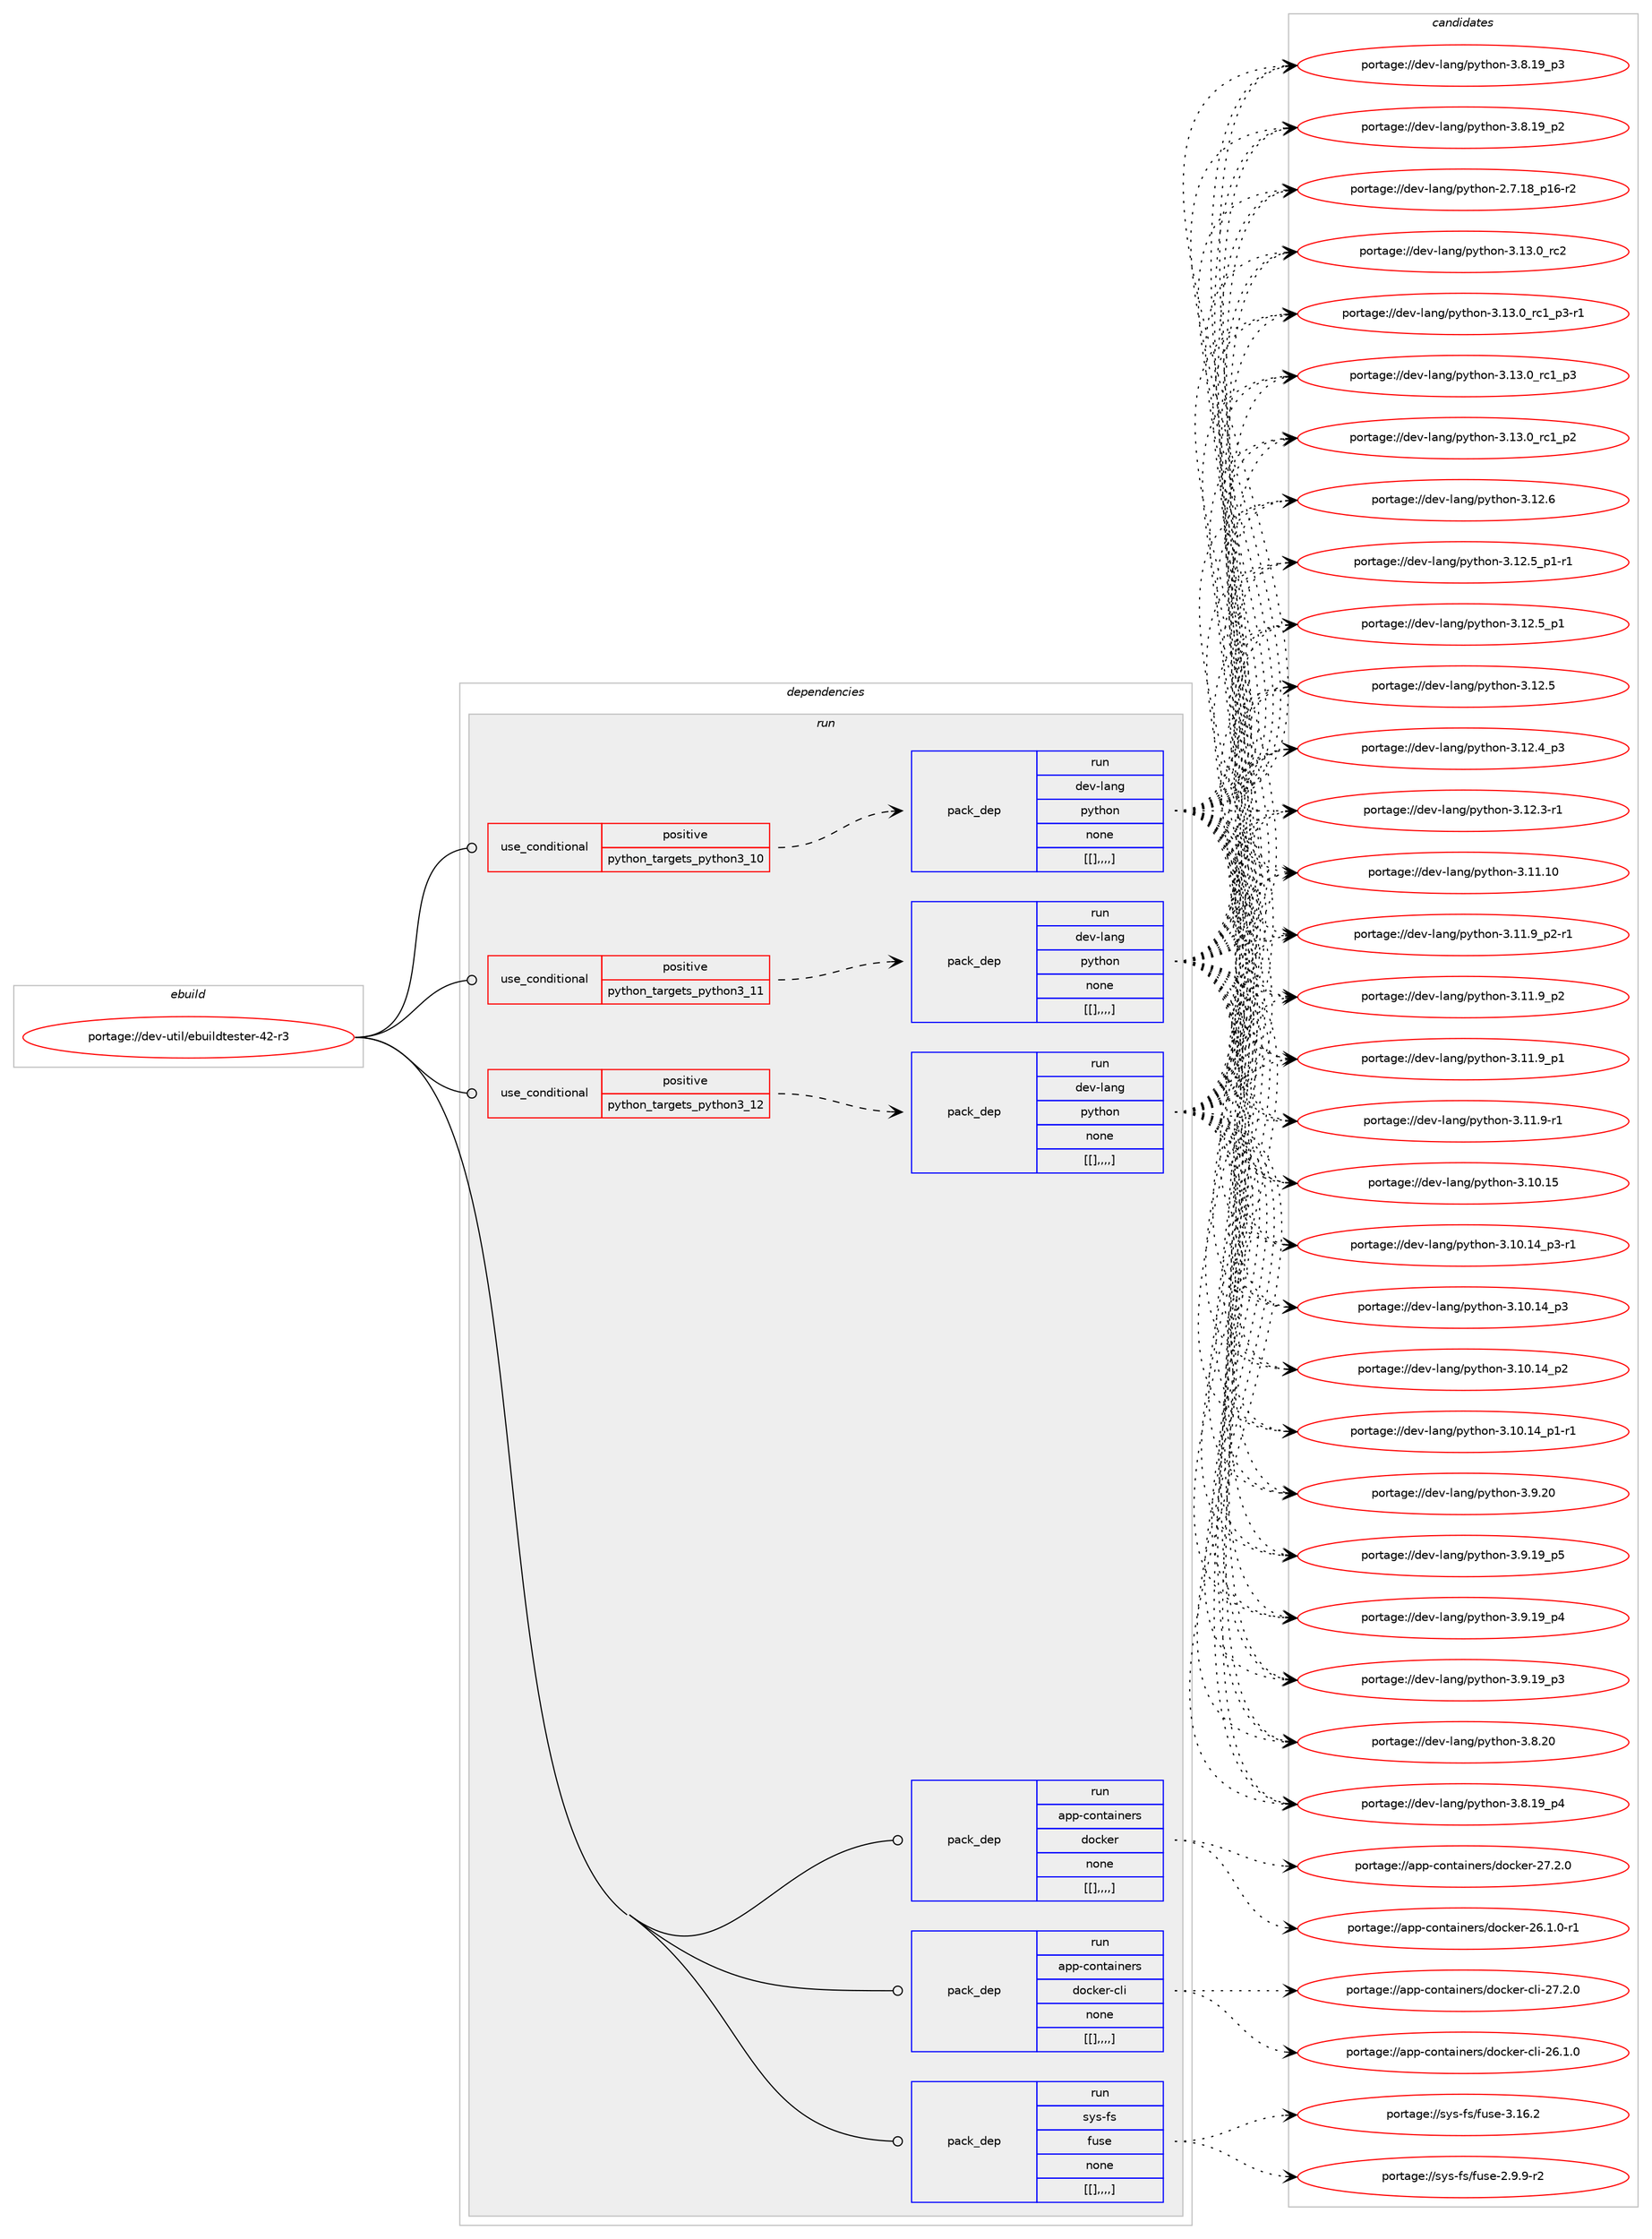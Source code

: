 digraph prolog {

# *************
# Graph options
# *************

newrank=true;
concentrate=true;
compound=true;
graph [rankdir=LR,fontname=Helvetica,fontsize=10,ranksep=1.5];#, ranksep=2.5, nodesep=0.2];
edge  [arrowhead=vee];
node  [fontname=Helvetica,fontsize=10];

# **********
# The ebuild
# **********

subgraph cluster_leftcol {
color=gray;
label=<<i>ebuild</i>>;
id [label="portage://dev-util/ebuildtester-42-r3", color=red, width=4, href="../dev-util/ebuildtester-42-r3.svg"];
}

# ****************
# The dependencies
# ****************

subgraph cluster_midcol {
color=gray;
label=<<i>dependencies</i>>;
subgraph cluster_compile {
fillcolor="#eeeeee";
style=filled;
label=<<i>compile</i>>;
}
subgraph cluster_compileandrun {
fillcolor="#eeeeee";
style=filled;
label=<<i>compile and run</i>>;
}
subgraph cluster_run {
fillcolor="#eeeeee";
style=filled;
label=<<i>run</i>>;
subgraph cond62122 {
dependency217896 [label=<<TABLE BORDER="0" CELLBORDER="1" CELLSPACING="0" CELLPADDING="4"><TR><TD ROWSPAN="3" CELLPADDING="10">use_conditional</TD></TR><TR><TD>positive</TD></TR><TR><TD>python_targets_python3_10</TD></TR></TABLE>>, shape=none, color=red];
subgraph pack154374 {
dependency217897 [label=<<TABLE BORDER="0" CELLBORDER="1" CELLSPACING="0" CELLPADDING="4" WIDTH="220"><TR><TD ROWSPAN="6" CELLPADDING="30">pack_dep</TD></TR><TR><TD WIDTH="110">run</TD></TR><TR><TD>dev-lang</TD></TR><TR><TD>python</TD></TR><TR><TD>none</TD></TR><TR><TD>[[],,,,]</TD></TR></TABLE>>, shape=none, color=blue];
}
dependency217896:e -> dependency217897:w [weight=20,style="dashed",arrowhead="vee"];
}
id:e -> dependency217896:w [weight=20,style="solid",arrowhead="odot"];
subgraph cond62123 {
dependency217898 [label=<<TABLE BORDER="0" CELLBORDER="1" CELLSPACING="0" CELLPADDING="4"><TR><TD ROWSPAN="3" CELLPADDING="10">use_conditional</TD></TR><TR><TD>positive</TD></TR><TR><TD>python_targets_python3_11</TD></TR></TABLE>>, shape=none, color=red];
subgraph pack154375 {
dependency217899 [label=<<TABLE BORDER="0" CELLBORDER="1" CELLSPACING="0" CELLPADDING="4" WIDTH="220"><TR><TD ROWSPAN="6" CELLPADDING="30">pack_dep</TD></TR><TR><TD WIDTH="110">run</TD></TR><TR><TD>dev-lang</TD></TR><TR><TD>python</TD></TR><TR><TD>none</TD></TR><TR><TD>[[],,,,]</TD></TR></TABLE>>, shape=none, color=blue];
}
dependency217898:e -> dependency217899:w [weight=20,style="dashed",arrowhead="vee"];
}
id:e -> dependency217898:w [weight=20,style="solid",arrowhead="odot"];
subgraph cond62124 {
dependency217900 [label=<<TABLE BORDER="0" CELLBORDER="1" CELLSPACING="0" CELLPADDING="4"><TR><TD ROWSPAN="3" CELLPADDING="10">use_conditional</TD></TR><TR><TD>positive</TD></TR><TR><TD>python_targets_python3_12</TD></TR></TABLE>>, shape=none, color=red];
subgraph pack154376 {
dependency217901 [label=<<TABLE BORDER="0" CELLBORDER="1" CELLSPACING="0" CELLPADDING="4" WIDTH="220"><TR><TD ROWSPAN="6" CELLPADDING="30">pack_dep</TD></TR><TR><TD WIDTH="110">run</TD></TR><TR><TD>dev-lang</TD></TR><TR><TD>python</TD></TR><TR><TD>none</TD></TR><TR><TD>[[],,,,]</TD></TR></TABLE>>, shape=none, color=blue];
}
dependency217900:e -> dependency217901:w [weight=20,style="dashed",arrowhead="vee"];
}
id:e -> dependency217900:w [weight=20,style="solid",arrowhead="odot"];
subgraph pack154377 {
dependency217902 [label=<<TABLE BORDER="0" CELLBORDER="1" CELLSPACING="0" CELLPADDING="4" WIDTH="220"><TR><TD ROWSPAN="6" CELLPADDING="30">pack_dep</TD></TR><TR><TD WIDTH="110">run</TD></TR><TR><TD>app-containers</TD></TR><TR><TD>docker</TD></TR><TR><TD>none</TD></TR><TR><TD>[[],,,,]</TD></TR></TABLE>>, shape=none, color=blue];
}
id:e -> dependency217902:w [weight=20,style="solid",arrowhead="odot"];
subgraph pack154378 {
dependency217903 [label=<<TABLE BORDER="0" CELLBORDER="1" CELLSPACING="0" CELLPADDING="4" WIDTH="220"><TR><TD ROWSPAN="6" CELLPADDING="30">pack_dep</TD></TR><TR><TD WIDTH="110">run</TD></TR><TR><TD>app-containers</TD></TR><TR><TD>docker-cli</TD></TR><TR><TD>none</TD></TR><TR><TD>[[],,,,]</TD></TR></TABLE>>, shape=none, color=blue];
}
id:e -> dependency217903:w [weight=20,style="solid",arrowhead="odot"];
subgraph pack154379 {
dependency217904 [label=<<TABLE BORDER="0" CELLBORDER="1" CELLSPACING="0" CELLPADDING="4" WIDTH="220"><TR><TD ROWSPAN="6" CELLPADDING="30">pack_dep</TD></TR><TR><TD WIDTH="110">run</TD></TR><TR><TD>sys-fs</TD></TR><TR><TD>fuse</TD></TR><TR><TD>none</TD></TR><TR><TD>[[],,,,]</TD></TR></TABLE>>, shape=none, color=blue];
}
id:e -> dependency217904:w [weight=20,style="solid",arrowhead="odot"];
}
}

# **************
# The candidates
# **************

subgraph cluster_choices {
rank=same;
color=gray;
label=<<i>candidates</i>>;

subgraph choice154374 {
color=black;
nodesep=1;
choice10010111845108971101034711212111610411111045514649514648951149950 [label="portage://dev-lang/python-3.13.0_rc2", color=red, width=4,href="../dev-lang/python-3.13.0_rc2.svg"];
choice1001011184510897110103471121211161041111104551464951464895114994995112514511449 [label="portage://dev-lang/python-3.13.0_rc1_p3-r1", color=red, width=4,href="../dev-lang/python-3.13.0_rc1_p3-r1.svg"];
choice100101118451089711010347112121116104111110455146495146489511499499511251 [label="portage://dev-lang/python-3.13.0_rc1_p3", color=red, width=4,href="../dev-lang/python-3.13.0_rc1_p3.svg"];
choice100101118451089711010347112121116104111110455146495146489511499499511250 [label="portage://dev-lang/python-3.13.0_rc1_p2", color=red, width=4,href="../dev-lang/python-3.13.0_rc1_p2.svg"];
choice10010111845108971101034711212111610411111045514649504654 [label="portage://dev-lang/python-3.12.6", color=red, width=4,href="../dev-lang/python-3.12.6.svg"];
choice1001011184510897110103471121211161041111104551464950465395112494511449 [label="portage://dev-lang/python-3.12.5_p1-r1", color=red, width=4,href="../dev-lang/python-3.12.5_p1-r1.svg"];
choice100101118451089711010347112121116104111110455146495046539511249 [label="portage://dev-lang/python-3.12.5_p1", color=red, width=4,href="../dev-lang/python-3.12.5_p1.svg"];
choice10010111845108971101034711212111610411111045514649504653 [label="portage://dev-lang/python-3.12.5", color=red, width=4,href="../dev-lang/python-3.12.5.svg"];
choice100101118451089711010347112121116104111110455146495046529511251 [label="portage://dev-lang/python-3.12.4_p3", color=red, width=4,href="../dev-lang/python-3.12.4_p3.svg"];
choice100101118451089711010347112121116104111110455146495046514511449 [label="portage://dev-lang/python-3.12.3-r1", color=red, width=4,href="../dev-lang/python-3.12.3-r1.svg"];
choice1001011184510897110103471121211161041111104551464949464948 [label="portage://dev-lang/python-3.11.10", color=red, width=4,href="../dev-lang/python-3.11.10.svg"];
choice1001011184510897110103471121211161041111104551464949465795112504511449 [label="portage://dev-lang/python-3.11.9_p2-r1", color=red, width=4,href="../dev-lang/python-3.11.9_p2-r1.svg"];
choice100101118451089711010347112121116104111110455146494946579511250 [label="portage://dev-lang/python-3.11.9_p2", color=red, width=4,href="../dev-lang/python-3.11.9_p2.svg"];
choice100101118451089711010347112121116104111110455146494946579511249 [label="portage://dev-lang/python-3.11.9_p1", color=red, width=4,href="../dev-lang/python-3.11.9_p1.svg"];
choice100101118451089711010347112121116104111110455146494946574511449 [label="portage://dev-lang/python-3.11.9-r1", color=red, width=4,href="../dev-lang/python-3.11.9-r1.svg"];
choice1001011184510897110103471121211161041111104551464948464953 [label="portage://dev-lang/python-3.10.15", color=red, width=4,href="../dev-lang/python-3.10.15.svg"];
choice100101118451089711010347112121116104111110455146494846495295112514511449 [label="portage://dev-lang/python-3.10.14_p3-r1", color=red, width=4,href="../dev-lang/python-3.10.14_p3-r1.svg"];
choice10010111845108971101034711212111610411111045514649484649529511251 [label="portage://dev-lang/python-3.10.14_p3", color=red, width=4,href="../dev-lang/python-3.10.14_p3.svg"];
choice10010111845108971101034711212111610411111045514649484649529511250 [label="portage://dev-lang/python-3.10.14_p2", color=red, width=4,href="../dev-lang/python-3.10.14_p2.svg"];
choice100101118451089711010347112121116104111110455146494846495295112494511449 [label="portage://dev-lang/python-3.10.14_p1-r1", color=red, width=4,href="../dev-lang/python-3.10.14_p1-r1.svg"];
choice10010111845108971101034711212111610411111045514657465048 [label="portage://dev-lang/python-3.9.20", color=red, width=4,href="../dev-lang/python-3.9.20.svg"];
choice100101118451089711010347112121116104111110455146574649579511253 [label="portage://dev-lang/python-3.9.19_p5", color=red, width=4,href="../dev-lang/python-3.9.19_p5.svg"];
choice100101118451089711010347112121116104111110455146574649579511252 [label="portage://dev-lang/python-3.9.19_p4", color=red, width=4,href="../dev-lang/python-3.9.19_p4.svg"];
choice100101118451089711010347112121116104111110455146574649579511251 [label="portage://dev-lang/python-3.9.19_p3", color=red, width=4,href="../dev-lang/python-3.9.19_p3.svg"];
choice10010111845108971101034711212111610411111045514656465048 [label="portage://dev-lang/python-3.8.20", color=red, width=4,href="../dev-lang/python-3.8.20.svg"];
choice100101118451089711010347112121116104111110455146564649579511252 [label="portage://dev-lang/python-3.8.19_p4", color=red, width=4,href="../dev-lang/python-3.8.19_p4.svg"];
choice100101118451089711010347112121116104111110455146564649579511251 [label="portage://dev-lang/python-3.8.19_p3", color=red, width=4,href="../dev-lang/python-3.8.19_p3.svg"];
choice100101118451089711010347112121116104111110455146564649579511250 [label="portage://dev-lang/python-3.8.19_p2", color=red, width=4,href="../dev-lang/python-3.8.19_p2.svg"];
choice100101118451089711010347112121116104111110455046554649569511249544511450 [label="portage://dev-lang/python-2.7.18_p16-r2", color=red, width=4,href="../dev-lang/python-2.7.18_p16-r2.svg"];
dependency217897:e -> choice10010111845108971101034711212111610411111045514649514648951149950:w [style=dotted,weight="100"];
dependency217897:e -> choice1001011184510897110103471121211161041111104551464951464895114994995112514511449:w [style=dotted,weight="100"];
dependency217897:e -> choice100101118451089711010347112121116104111110455146495146489511499499511251:w [style=dotted,weight="100"];
dependency217897:e -> choice100101118451089711010347112121116104111110455146495146489511499499511250:w [style=dotted,weight="100"];
dependency217897:e -> choice10010111845108971101034711212111610411111045514649504654:w [style=dotted,weight="100"];
dependency217897:e -> choice1001011184510897110103471121211161041111104551464950465395112494511449:w [style=dotted,weight="100"];
dependency217897:e -> choice100101118451089711010347112121116104111110455146495046539511249:w [style=dotted,weight="100"];
dependency217897:e -> choice10010111845108971101034711212111610411111045514649504653:w [style=dotted,weight="100"];
dependency217897:e -> choice100101118451089711010347112121116104111110455146495046529511251:w [style=dotted,weight="100"];
dependency217897:e -> choice100101118451089711010347112121116104111110455146495046514511449:w [style=dotted,weight="100"];
dependency217897:e -> choice1001011184510897110103471121211161041111104551464949464948:w [style=dotted,weight="100"];
dependency217897:e -> choice1001011184510897110103471121211161041111104551464949465795112504511449:w [style=dotted,weight="100"];
dependency217897:e -> choice100101118451089711010347112121116104111110455146494946579511250:w [style=dotted,weight="100"];
dependency217897:e -> choice100101118451089711010347112121116104111110455146494946579511249:w [style=dotted,weight="100"];
dependency217897:e -> choice100101118451089711010347112121116104111110455146494946574511449:w [style=dotted,weight="100"];
dependency217897:e -> choice1001011184510897110103471121211161041111104551464948464953:w [style=dotted,weight="100"];
dependency217897:e -> choice100101118451089711010347112121116104111110455146494846495295112514511449:w [style=dotted,weight="100"];
dependency217897:e -> choice10010111845108971101034711212111610411111045514649484649529511251:w [style=dotted,weight="100"];
dependency217897:e -> choice10010111845108971101034711212111610411111045514649484649529511250:w [style=dotted,weight="100"];
dependency217897:e -> choice100101118451089711010347112121116104111110455146494846495295112494511449:w [style=dotted,weight="100"];
dependency217897:e -> choice10010111845108971101034711212111610411111045514657465048:w [style=dotted,weight="100"];
dependency217897:e -> choice100101118451089711010347112121116104111110455146574649579511253:w [style=dotted,weight="100"];
dependency217897:e -> choice100101118451089711010347112121116104111110455146574649579511252:w [style=dotted,weight="100"];
dependency217897:e -> choice100101118451089711010347112121116104111110455146574649579511251:w [style=dotted,weight="100"];
dependency217897:e -> choice10010111845108971101034711212111610411111045514656465048:w [style=dotted,weight="100"];
dependency217897:e -> choice100101118451089711010347112121116104111110455146564649579511252:w [style=dotted,weight="100"];
dependency217897:e -> choice100101118451089711010347112121116104111110455146564649579511251:w [style=dotted,weight="100"];
dependency217897:e -> choice100101118451089711010347112121116104111110455146564649579511250:w [style=dotted,weight="100"];
dependency217897:e -> choice100101118451089711010347112121116104111110455046554649569511249544511450:w [style=dotted,weight="100"];
}
subgraph choice154375 {
color=black;
nodesep=1;
choice10010111845108971101034711212111610411111045514649514648951149950 [label="portage://dev-lang/python-3.13.0_rc2", color=red, width=4,href="../dev-lang/python-3.13.0_rc2.svg"];
choice1001011184510897110103471121211161041111104551464951464895114994995112514511449 [label="portage://dev-lang/python-3.13.0_rc1_p3-r1", color=red, width=4,href="../dev-lang/python-3.13.0_rc1_p3-r1.svg"];
choice100101118451089711010347112121116104111110455146495146489511499499511251 [label="portage://dev-lang/python-3.13.0_rc1_p3", color=red, width=4,href="../dev-lang/python-3.13.0_rc1_p3.svg"];
choice100101118451089711010347112121116104111110455146495146489511499499511250 [label="portage://dev-lang/python-3.13.0_rc1_p2", color=red, width=4,href="../dev-lang/python-3.13.0_rc1_p2.svg"];
choice10010111845108971101034711212111610411111045514649504654 [label="portage://dev-lang/python-3.12.6", color=red, width=4,href="../dev-lang/python-3.12.6.svg"];
choice1001011184510897110103471121211161041111104551464950465395112494511449 [label="portage://dev-lang/python-3.12.5_p1-r1", color=red, width=4,href="../dev-lang/python-3.12.5_p1-r1.svg"];
choice100101118451089711010347112121116104111110455146495046539511249 [label="portage://dev-lang/python-3.12.5_p1", color=red, width=4,href="../dev-lang/python-3.12.5_p1.svg"];
choice10010111845108971101034711212111610411111045514649504653 [label="portage://dev-lang/python-3.12.5", color=red, width=4,href="../dev-lang/python-3.12.5.svg"];
choice100101118451089711010347112121116104111110455146495046529511251 [label="portage://dev-lang/python-3.12.4_p3", color=red, width=4,href="../dev-lang/python-3.12.4_p3.svg"];
choice100101118451089711010347112121116104111110455146495046514511449 [label="portage://dev-lang/python-3.12.3-r1", color=red, width=4,href="../dev-lang/python-3.12.3-r1.svg"];
choice1001011184510897110103471121211161041111104551464949464948 [label="portage://dev-lang/python-3.11.10", color=red, width=4,href="../dev-lang/python-3.11.10.svg"];
choice1001011184510897110103471121211161041111104551464949465795112504511449 [label="portage://dev-lang/python-3.11.9_p2-r1", color=red, width=4,href="../dev-lang/python-3.11.9_p2-r1.svg"];
choice100101118451089711010347112121116104111110455146494946579511250 [label="portage://dev-lang/python-3.11.9_p2", color=red, width=4,href="../dev-lang/python-3.11.9_p2.svg"];
choice100101118451089711010347112121116104111110455146494946579511249 [label="portage://dev-lang/python-3.11.9_p1", color=red, width=4,href="../dev-lang/python-3.11.9_p1.svg"];
choice100101118451089711010347112121116104111110455146494946574511449 [label="portage://dev-lang/python-3.11.9-r1", color=red, width=4,href="../dev-lang/python-3.11.9-r1.svg"];
choice1001011184510897110103471121211161041111104551464948464953 [label="portage://dev-lang/python-3.10.15", color=red, width=4,href="../dev-lang/python-3.10.15.svg"];
choice100101118451089711010347112121116104111110455146494846495295112514511449 [label="portage://dev-lang/python-3.10.14_p3-r1", color=red, width=4,href="../dev-lang/python-3.10.14_p3-r1.svg"];
choice10010111845108971101034711212111610411111045514649484649529511251 [label="portage://dev-lang/python-3.10.14_p3", color=red, width=4,href="../dev-lang/python-3.10.14_p3.svg"];
choice10010111845108971101034711212111610411111045514649484649529511250 [label="portage://dev-lang/python-3.10.14_p2", color=red, width=4,href="../dev-lang/python-3.10.14_p2.svg"];
choice100101118451089711010347112121116104111110455146494846495295112494511449 [label="portage://dev-lang/python-3.10.14_p1-r1", color=red, width=4,href="../dev-lang/python-3.10.14_p1-r1.svg"];
choice10010111845108971101034711212111610411111045514657465048 [label="portage://dev-lang/python-3.9.20", color=red, width=4,href="../dev-lang/python-3.9.20.svg"];
choice100101118451089711010347112121116104111110455146574649579511253 [label="portage://dev-lang/python-3.9.19_p5", color=red, width=4,href="../dev-lang/python-3.9.19_p5.svg"];
choice100101118451089711010347112121116104111110455146574649579511252 [label="portage://dev-lang/python-3.9.19_p4", color=red, width=4,href="../dev-lang/python-3.9.19_p4.svg"];
choice100101118451089711010347112121116104111110455146574649579511251 [label="portage://dev-lang/python-3.9.19_p3", color=red, width=4,href="../dev-lang/python-3.9.19_p3.svg"];
choice10010111845108971101034711212111610411111045514656465048 [label="portage://dev-lang/python-3.8.20", color=red, width=4,href="../dev-lang/python-3.8.20.svg"];
choice100101118451089711010347112121116104111110455146564649579511252 [label="portage://dev-lang/python-3.8.19_p4", color=red, width=4,href="../dev-lang/python-3.8.19_p4.svg"];
choice100101118451089711010347112121116104111110455146564649579511251 [label="portage://dev-lang/python-3.8.19_p3", color=red, width=4,href="../dev-lang/python-3.8.19_p3.svg"];
choice100101118451089711010347112121116104111110455146564649579511250 [label="portage://dev-lang/python-3.8.19_p2", color=red, width=4,href="../dev-lang/python-3.8.19_p2.svg"];
choice100101118451089711010347112121116104111110455046554649569511249544511450 [label="portage://dev-lang/python-2.7.18_p16-r2", color=red, width=4,href="../dev-lang/python-2.7.18_p16-r2.svg"];
dependency217899:e -> choice10010111845108971101034711212111610411111045514649514648951149950:w [style=dotted,weight="100"];
dependency217899:e -> choice1001011184510897110103471121211161041111104551464951464895114994995112514511449:w [style=dotted,weight="100"];
dependency217899:e -> choice100101118451089711010347112121116104111110455146495146489511499499511251:w [style=dotted,weight="100"];
dependency217899:e -> choice100101118451089711010347112121116104111110455146495146489511499499511250:w [style=dotted,weight="100"];
dependency217899:e -> choice10010111845108971101034711212111610411111045514649504654:w [style=dotted,weight="100"];
dependency217899:e -> choice1001011184510897110103471121211161041111104551464950465395112494511449:w [style=dotted,weight="100"];
dependency217899:e -> choice100101118451089711010347112121116104111110455146495046539511249:w [style=dotted,weight="100"];
dependency217899:e -> choice10010111845108971101034711212111610411111045514649504653:w [style=dotted,weight="100"];
dependency217899:e -> choice100101118451089711010347112121116104111110455146495046529511251:w [style=dotted,weight="100"];
dependency217899:e -> choice100101118451089711010347112121116104111110455146495046514511449:w [style=dotted,weight="100"];
dependency217899:e -> choice1001011184510897110103471121211161041111104551464949464948:w [style=dotted,weight="100"];
dependency217899:e -> choice1001011184510897110103471121211161041111104551464949465795112504511449:w [style=dotted,weight="100"];
dependency217899:e -> choice100101118451089711010347112121116104111110455146494946579511250:w [style=dotted,weight="100"];
dependency217899:e -> choice100101118451089711010347112121116104111110455146494946579511249:w [style=dotted,weight="100"];
dependency217899:e -> choice100101118451089711010347112121116104111110455146494946574511449:w [style=dotted,weight="100"];
dependency217899:e -> choice1001011184510897110103471121211161041111104551464948464953:w [style=dotted,weight="100"];
dependency217899:e -> choice100101118451089711010347112121116104111110455146494846495295112514511449:w [style=dotted,weight="100"];
dependency217899:e -> choice10010111845108971101034711212111610411111045514649484649529511251:w [style=dotted,weight="100"];
dependency217899:e -> choice10010111845108971101034711212111610411111045514649484649529511250:w [style=dotted,weight="100"];
dependency217899:e -> choice100101118451089711010347112121116104111110455146494846495295112494511449:w [style=dotted,weight="100"];
dependency217899:e -> choice10010111845108971101034711212111610411111045514657465048:w [style=dotted,weight="100"];
dependency217899:e -> choice100101118451089711010347112121116104111110455146574649579511253:w [style=dotted,weight="100"];
dependency217899:e -> choice100101118451089711010347112121116104111110455146574649579511252:w [style=dotted,weight="100"];
dependency217899:e -> choice100101118451089711010347112121116104111110455146574649579511251:w [style=dotted,weight="100"];
dependency217899:e -> choice10010111845108971101034711212111610411111045514656465048:w [style=dotted,weight="100"];
dependency217899:e -> choice100101118451089711010347112121116104111110455146564649579511252:w [style=dotted,weight="100"];
dependency217899:e -> choice100101118451089711010347112121116104111110455146564649579511251:w [style=dotted,weight="100"];
dependency217899:e -> choice100101118451089711010347112121116104111110455146564649579511250:w [style=dotted,weight="100"];
dependency217899:e -> choice100101118451089711010347112121116104111110455046554649569511249544511450:w [style=dotted,weight="100"];
}
subgraph choice154376 {
color=black;
nodesep=1;
choice10010111845108971101034711212111610411111045514649514648951149950 [label="portage://dev-lang/python-3.13.0_rc2", color=red, width=4,href="../dev-lang/python-3.13.0_rc2.svg"];
choice1001011184510897110103471121211161041111104551464951464895114994995112514511449 [label="portage://dev-lang/python-3.13.0_rc1_p3-r1", color=red, width=4,href="../dev-lang/python-3.13.0_rc1_p3-r1.svg"];
choice100101118451089711010347112121116104111110455146495146489511499499511251 [label="portage://dev-lang/python-3.13.0_rc1_p3", color=red, width=4,href="../dev-lang/python-3.13.0_rc1_p3.svg"];
choice100101118451089711010347112121116104111110455146495146489511499499511250 [label="portage://dev-lang/python-3.13.0_rc1_p2", color=red, width=4,href="../dev-lang/python-3.13.0_rc1_p2.svg"];
choice10010111845108971101034711212111610411111045514649504654 [label="portage://dev-lang/python-3.12.6", color=red, width=4,href="../dev-lang/python-3.12.6.svg"];
choice1001011184510897110103471121211161041111104551464950465395112494511449 [label="portage://dev-lang/python-3.12.5_p1-r1", color=red, width=4,href="../dev-lang/python-3.12.5_p1-r1.svg"];
choice100101118451089711010347112121116104111110455146495046539511249 [label="portage://dev-lang/python-3.12.5_p1", color=red, width=4,href="../dev-lang/python-3.12.5_p1.svg"];
choice10010111845108971101034711212111610411111045514649504653 [label="portage://dev-lang/python-3.12.5", color=red, width=4,href="../dev-lang/python-3.12.5.svg"];
choice100101118451089711010347112121116104111110455146495046529511251 [label="portage://dev-lang/python-3.12.4_p3", color=red, width=4,href="../dev-lang/python-3.12.4_p3.svg"];
choice100101118451089711010347112121116104111110455146495046514511449 [label="portage://dev-lang/python-3.12.3-r1", color=red, width=4,href="../dev-lang/python-3.12.3-r1.svg"];
choice1001011184510897110103471121211161041111104551464949464948 [label="portage://dev-lang/python-3.11.10", color=red, width=4,href="../dev-lang/python-3.11.10.svg"];
choice1001011184510897110103471121211161041111104551464949465795112504511449 [label="portage://dev-lang/python-3.11.9_p2-r1", color=red, width=4,href="../dev-lang/python-3.11.9_p2-r1.svg"];
choice100101118451089711010347112121116104111110455146494946579511250 [label="portage://dev-lang/python-3.11.9_p2", color=red, width=4,href="../dev-lang/python-3.11.9_p2.svg"];
choice100101118451089711010347112121116104111110455146494946579511249 [label="portage://dev-lang/python-3.11.9_p1", color=red, width=4,href="../dev-lang/python-3.11.9_p1.svg"];
choice100101118451089711010347112121116104111110455146494946574511449 [label="portage://dev-lang/python-3.11.9-r1", color=red, width=4,href="../dev-lang/python-3.11.9-r1.svg"];
choice1001011184510897110103471121211161041111104551464948464953 [label="portage://dev-lang/python-3.10.15", color=red, width=4,href="../dev-lang/python-3.10.15.svg"];
choice100101118451089711010347112121116104111110455146494846495295112514511449 [label="portage://dev-lang/python-3.10.14_p3-r1", color=red, width=4,href="../dev-lang/python-3.10.14_p3-r1.svg"];
choice10010111845108971101034711212111610411111045514649484649529511251 [label="portage://dev-lang/python-3.10.14_p3", color=red, width=4,href="../dev-lang/python-3.10.14_p3.svg"];
choice10010111845108971101034711212111610411111045514649484649529511250 [label="portage://dev-lang/python-3.10.14_p2", color=red, width=4,href="../dev-lang/python-3.10.14_p2.svg"];
choice100101118451089711010347112121116104111110455146494846495295112494511449 [label="portage://dev-lang/python-3.10.14_p1-r1", color=red, width=4,href="../dev-lang/python-3.10.14_p1-r1.svg"];
choice10010111845108971101034711212111610411111045514657465048 [label="portage://dev-lang/python-3.9.20", color=red, width=4,href="../dev-lang/python-3.9.20.svg"];
choice100101118451089711010347112121116104111110455146574649579511253 [label="portage://dev-lang/python-3.9.19_p5", color=red, width=4,href="../dev-lang/python-3.9.19_p5.svg"];
choice100101118451089711010347112121116104111110455146574649579511252 [label="portage://dev-lang/python-3.9.19_p4", color=red, width=4,href="../dev-lang/python-3.9.19_p4.svg"];
choice100101118451089711010347112121116104111110455146574649579511251 [label="portage://dev-lang/python-3.9.19_p3", color=red, width=4,href="../dev-lang/python-3.9.19_p3.svg"];
choice10010111845108971101034711212111610411111045514656465048 [label="portage://dev-lang/python-3.8.20", color=red, width=4,href="../dev-lang/python-3.8.20.svg"];
choice100101118451089711010347112121116104111110455146564649579511252 [label="portage://dev-lang/python-3.8.19_p4", color=red, width=4,href="../dev-lang/python-3.8.19_p4.svg"];
choice100101118451089711010347112121116104111110455146564649579511251 [label="portage://dev-lang/python-3.8.19_p3", color=red, width=4,href="../dev-lang/python-3.8.19_p3.svg"];
choice100101118451089711010347112121116104111110455146564649579511250 [label="portage://dev-lang/python-3.8.19_p2", color=red, width=4,href="../dev-lang/python-3.8.19_p2.svg"];
choice100101118451089711010347112121116104111110455046554649569511249544511450 [label="portage://dev-lang/python-2.7.18_p16-r2", color=red, width=4,href="../dev-lang/python-2.7.18_p16-r2.svg"];
dependency217901:e -> choice10010111845108971101034711212111610411111045514649514648951149950:w [style=dotted,weight="100"];
dependency217901:e -> choice1001011184510897110103471121211161041111104551464951464895114994995112514511449:w [style=dotted,weight="100"];
dependency217901:e -> choice100101118451089711010347112121116104111110455146495146489511499499511251:w [style=dotted,weight="100"];
dependency217901:e -> choice100101118451089711010347112121116104111110455146495146489511499499511250:w [style=dotted,weight="100"];
dependency217901:e -> choice10010111845108971101034711212111610411111045514649504654:w [style=dotted,weight="100"];
dependency217901:e -> choice1001011184510897110103471121211161041111104551464950465395112494511449:w [style=dotted,weight="100"];
dependency217901:e -> choice100101118451089711010347112121116104111110455146495046539511249:w [style=dotted,weight="100"];
dependency217901:e -> choice10010111845108971101034711212111610411111045514649504653:w [style=dotted,weight="100"];
dependency217901:e -> choice100101118451089711010347112121116104111110455146495046529511251:w [style=dotted,weight="100"];
dependency217901:e -> choice100101118451089711010347112121116104111110455146495046514511449:w [style=dotted,weight="100"];
dependency217901:e -> choice1001011184510897110103471121211161041111104551464949464948:w [style=dotted,weight="100"];
dependency217901:e -> choice1001011184510897110103471121211161041111104551464949465795112504511449:w [style=dotted,weight="100"];
dependency217901:e -> choice100101118451089711010347112121116104111110455146494946579511250:w [style=dotted,weight="100"];
dependency217901:e -> choice100101118451089711010347112121116104111110455146494946579511249:w [style=dotted,weight="100"];
dependency217901:e -> choice100101118451089711010347112121116104111110455146494946574511449:w [style=dotted,weight="100"];
dependency217901:e -> choice1001011184510897110103471121211161041111104551464948464953:w [style=dotted,weight="100"];
dependency217901:e -> choice100101118451089711010347112121116104111110455146494846495295112514511449:w [style=dotted,weight="100"];
dependency217901:e -> choice10010111845108971101034711212111610411111045514649484649529511251:w [style=dotted,weight="100"];
dependency217901:e -> choice10010111845108971101034711212111610411111045514649484649529511250:w [style=dotted,weight="100"];
dependency217901:e -> choice100101118451089711010347112121116104111110455146494846495295112494511449:w [style=dotted,weight="100"];
dependency217901:e -> choice10010111845108971101034711212111610411111045514657465048:w [style=dotted,weight="100"];
dependency217901:e -> choice100101118451089711010347112121116104111110455146574649579511253:w [style=dotted,weight="100"];
dependency217901:e -> choice100101118451089711010347112121116104111110455146574649579511252:w [style=dotted,weight="100"];
dependency217901:e -> choice100101118451089711010347112121116104111110455146574649579511251:w [style=dotted,weight="100"];
dependency217901:e -> choice10010111845108971101034711212111610411111045514656465048:w [style=dotted,weight="100"];
dependency217901:e -> choice100101118451089711010347112121116104111110455146564649579511252:w [style=dotted,weight="100"];
dependency217901:e -> choice100101118451089711010347112121116104111110455146564649579511251:w [style=dotted,weight="100"];
dependency217901:e -> choice100101118451089711010347112121116104111110455146564649579511250:w [style=dotted,weight="100"];
dependency217901:e -> choice100101118451089711010347112121116104111110455046554649569511249544511450:w [style=dotted,weight="100"];
}
subgraph choice154377 {
color=black;
nodesep=1;
choice97112112459911111011697105110101114115471001119910710111445505546504648 [label="portage://app-containers/docker-27.2.0", color=red, width=4,href="../app-containers/docker-27.2.0.svg"];
choice971121124599111110116971051101011141154710011199107101114455054464946484511449 [label="portage://app-containers/docker-26.1.0-r1", color=red, width=4,href="../app-containers/docker-26.1.0-r1.svg"];
dependency217902:e -> choice97112112459911111011697105110101114115471001119910710111445505546504648:w [style=dotted,weight="100"];
dependency217902:e -> choice971121124599111110116971051101011141154710011199107101114455054464946484511449:w [style=dotted,weight="100"];
}
subgraph choice154378 {
color=black;
nodesep=1;
choice971121124599111110116971051101011141154710011199107101114459910810545505546504648 [label="portage://app-containers/docker-cli-27.2.0", color=red, width=4,href="../app-containers/docker-cli-27.2.0.svg"];
choice971121124599111110116971051101011141154710011199107101114459910810545505446494648 [label="portage://app-containers/docker-cli-26.1.0", color=red, width=4,href="../app-containers/docker-cli-26.1.0.svg"];
dependency217903:e -> choice971121124599111110116971051101011141154710011199107101114459910810545505546504648:w [style=dotted,weight="100"];
dependency217903:e -> choice971121124599111110116971051101011141154710011199107101114459910810545505446494648:w [style=dotted,weight="100"];
}
subgraph choice154379 {
color=black;
nodesep=1;
choice115121115451021154710211711510145514649544650 [label="portage://sys-fs/fuse-3.16.2", color=red, width=4,href="../sys-fs/fuse-3.16.2.svg"];
choice11512111545102115471021171151014550465746574511450 [label="portage://sys-fs/fuse-2.9.9-r2", color=red, width=4,href="../sys-fs/fuse-2.9.9-r2.svg"];
dependency217904:e -> choice115121115451021154710211711510145514649544650:w [style=dotted,weight="100"];
dependency217904:e -> choice11512111545102115471021171151014550465746574511450:w [style=dotted,weight="100"];
}
}

}
